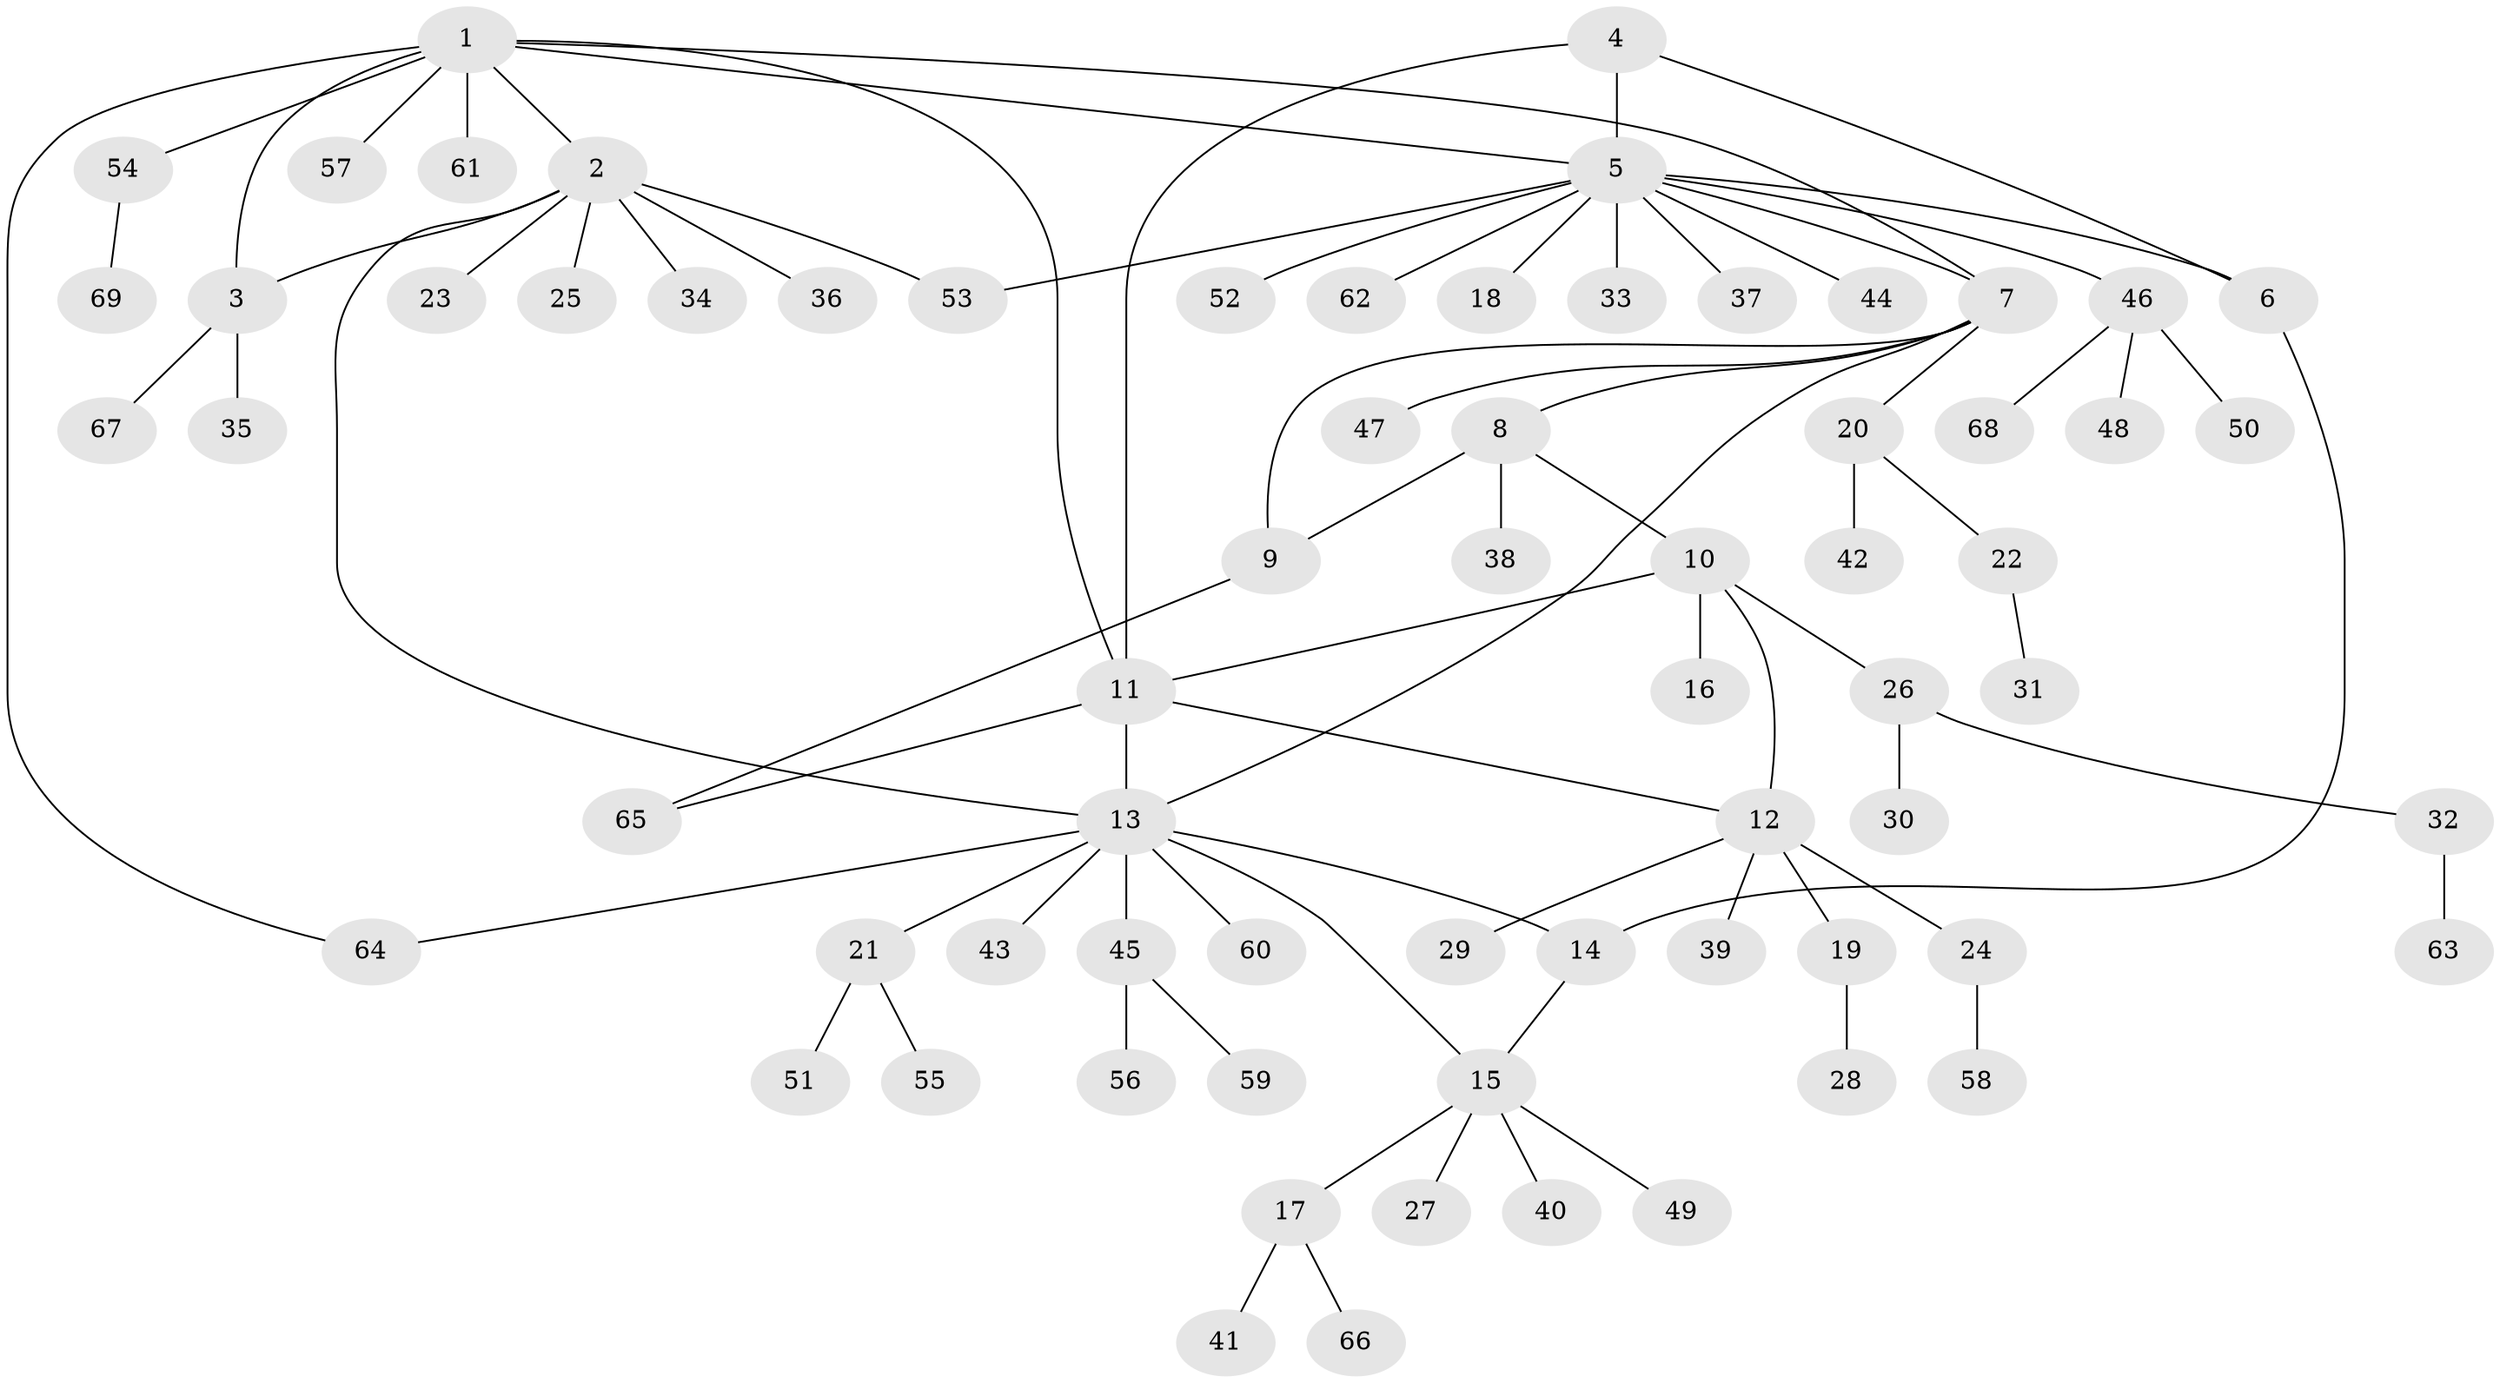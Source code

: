// coarse degree distribution, {7: 0.06976744186046512, 3: 0.06976744186046512, 10: 0.023255813953488372, 4: 0.046511627906976744, 6: 0.023255813953488372, 5: 0.046511627906976744, 9: 0.023255813953488372, 2: 0.16279069767441862, 1: 0.5348837209302325}
// Generated by graph-tools (version 1.1) at 2025/52/03/04/25 22:52:20]
// undirected, 69 vertices, 82 edges
graph export_dot {
  node [color=gray90,style=filled];
  1;
  2;
  3;
  4;
  5;
  6;
  7;
  8;
  9;
  10;
  11;
  12;
  13;
  14;
  15;
  16;
  17;
  18;
  19;
  20;
  21;
  22;
  23;
  24;
  25;
  26;
  27;
  28;
  29;
  30;
  31;
  32;
  33;
  34;
  35;
  36;
  37;
  38;
  39;
  40;
  41;
  42;
  43;
  44;
  45;
  46;
  47;
  48;
  49;
  50;
  51;
  52;
  53;
  54;
  55;
  56;
  57;
  58;
  59;
  60;
  61;
  62;
  63;
  64;
  65;
  66;
  67;
  68;
  69;
  1 -- 2;
  1 -- 3;
  1 -- 5;
  1 -- 7;
  1 -- 11;
  1 -- 54;
  1 -- 57;
  1 -- 61;
  1 -- 64;
  2 -- 3;
  2 -- 13;
  2 -- 23;
  2 -- 25;
  2 -- 34;
  2 -- 36;
  2 -- 53;
  3 -- 35;
  3 -- 67;
  4 -- 5;
  4 -- 6;
  4 -- 11;
  5 -- 6;
  5 -- 7;
  5 -- 18;
  5 -- 33;
  5 -- 37;
  5 -- 44;
  5 -- 46;
  5 -- 52;
  5 -- 53;
  5 -- 62;
  6 -- 14;
  7 -- 8;
  7 -- 9;
  7 -- 13;
  7 -- 20;
  7 -- 47;
  8 -- 9;
  8 -- 10;
  8 -- 38;
  9 -- 65;
  10 -- 11;
  10 -- 12;
  10 -- 16;
  10 -- 26;
  11 -- 12;
  11 -- 13;
  11 -- 65;
  12 -- 19;
  12 -- 24;
  12 -- 29;
  12 -- 39;
  13 -- 14;
  13 -- 15;
  13 -- 21;
  13 -- 43;
  13 -- 45;
  13 -- 60;
  13 -- 64;
  14 -- 15;
  15 -- 17;
  15 -- 27;
  15 -- 40;
  15 -- 49;
  17 -- 41;
  17 -- 66;
  19 -- 28;
  20 -- 22;
  20 -- 42;
  21 -- 51;
  21 -- 55;
  22 -- 31;
  24 -- 58;
  26 -- 30;
  26 -- 32;
  32 -- 63;
  45 -- 56;
  45 -- 59;
  46 -- 48;
  46 -- 50;
  46 -- 68;
  54 -- 69;
}
